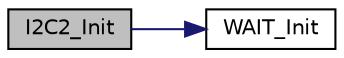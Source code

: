 digraph "I2C2_Init"
{
 // LATEX_PDF_SIZE
  edge [fontname="Helvetica",fontsize="10",labelfontname="Helvetica",labelfontsize="10"];
  node [fontname="Helvetica",fontsize="10",shape=record];
  rankdir="LR";
  Node1 [label="I2C2_Init",height=0.2,width=0.4,color="black", fillcolor="grey75", style="filled", fontcolor="black",tooltip="Initialises I2C2 interface."];
  Node1 -> Node2 [color="midnightblue",fontsize="10",style="solid",fontname="Helvetica"];
  Node2 [label="WAIT_Init",height=0.2,width=0.4,color="black", fillcolor="white", style="filled",URL="$df/d7c/group__WAIT__Public__Functions.html#ga91b11c310cfddcbf9c635b3e93e30f35",tooltip="Initialises the wait API, using the desired resource."];
}
